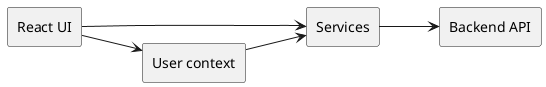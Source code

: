 @startuml module_frontend

left to right direction

rectangle "Backend API" as backend_api
rectangle "React UI" as react_ui
rectangle "Services" as services
rectangle "User context" as user_context

react_ui --> services
react_ui --> user_context
user_context --> services
services --> backend_api

@enduml
